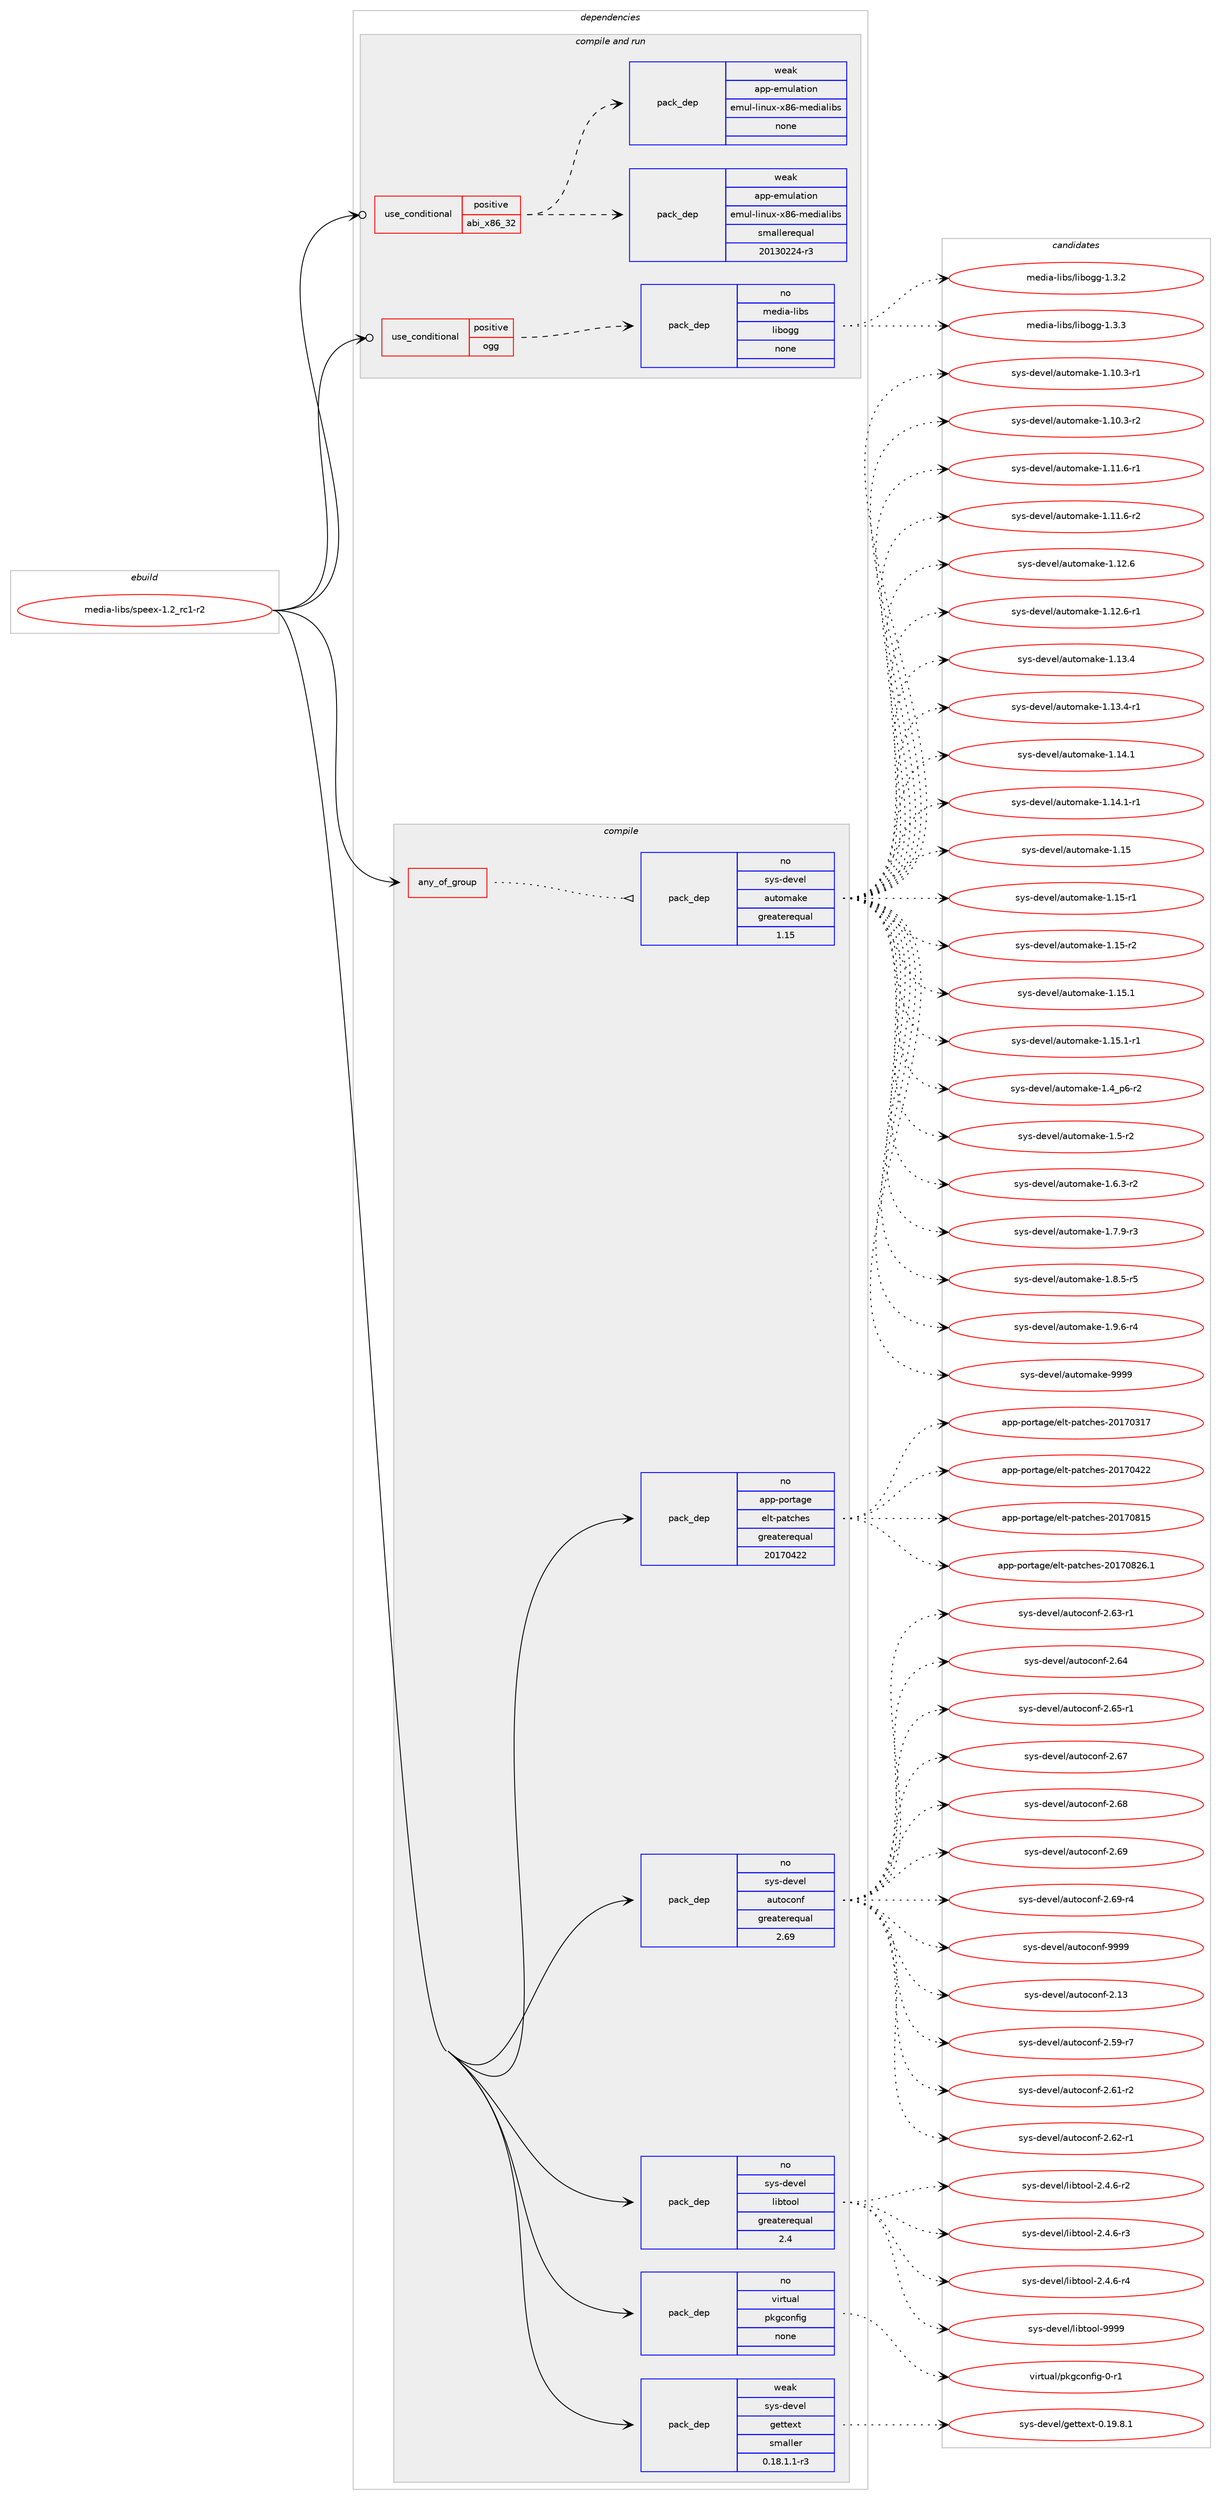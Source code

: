 digraph prolog {

# *************
# Graph options
# *************

newrank=true;
concentrate=true;
compound=true;
graph [rankdir=LR,fontname=Helvetica,fontsize=10,ranksep=1.5];#, ranksep=2.5, nodesep=0.2];
edge  [arrowhead=vee];
node  [fontname=Helvetica,fontsize=10];

# **********
# The ebuild
# **********

subgraph cluster_leftcol {
color=gray;
rank=same;
label=<<i>ebuild</i>>;
id [label="media-libs/speex-1.2_rc1-r2", color=red, width=4, href="../media-libs/speex-1.2_rc1-r2.svg"];
}

# ****************
# The dependencies
# ****************

subgraph cluster_midcol {
color=gray;
label=<<i>dependencies</i>>;
subgraph cluster_compile {
fillcolor="#eeeeee";
style=filled;
label=<<i>compile</i>>;
subgraph any5770 {
dependency370608 [label=<<TABLE BORDER="0" CELLBORDER="1" CELLSPACING="0" CELLPADDING="4"><TR><TD CELLPADDING="10">any_of_group</TD></TR></TABLE>>, shape=none, color=red];subgraph pack273138 {
dependency370609 [label=<<TABLE BORDER="0" CELLBORDER="1" CELLSPACING="0" CELLPADDING="4" WIDTH="220"><TR><TD ROWSPAN="6" CELLPADDING="30">pack_dep</TD></TR><TR><TD WIDTH="110">no</TD></TR><TR><TD>sys-devel</TD></TR><TR><TD>automake</TD></TR><TR><TD>greaterequal</TD></TR><TR><TD>1.15</TD></TR></TABLE>>, shape=none, color=blue];
}
dependency370608:e -> dependency370609:w [weight=20,style="dotted",arrowhead="oinv"];
}
id:e -> dependency370608:w [weight=20,style="solid",arrowhead="vee"];
subgraph pack273139 {
dependency370610 [label=<<TABLE BORDER="0" CELLBORDER="1" CELLSPACING="0" CELLPADDING="4" WIDTH="220"><TR><TD ROWSPAN="6" CELLPADDING="30">pack_dep</TD></TR><TR><TD WIDTH="110">no</TD></TR><TR><TD>app-portage</TD></TR><TR><TD>elt-patches</TD></TR><TR><TD>greaterequal</TD></TR><TR><TD>20170422</TD></TR></TABLE>>, shape=none, color=blue];
}
id:e -> dependency370610:w [weight=20,style="solid",arrowhead="vee"];
subgraph pack273140 {
dependency370611 [label=<<TABLE BORDER="0" CELLBORDER="1" CELLSPACING="0" CELLPADDING="4" WIDTH="220"><TR><TD ROWSPAN="6" CELLPADDING="30">pack_dep</TD></TR><TR><TD WIDTH="110">no</TD></TR><TR><TD>sys-devel</TD></TR><TR><TD>autoconf</TD></TR><TR><TD>greaterequal</TD></TR><TR><TD>2.69</TD></TR></TABLE>>, shape=none, color=blue];
}
id:e -> dependency370611:w [weight=20,style="solid",arrowhead="vee"];
subgraph pack273141 {
dependency370612 [label=<<TABLE BORDER="0" CELLBORDER="1" CELLSPACING="0" CELLPADDING="4" WIDTH="220"><TR><TD ROWSPAN="6" CELLPADDING="30">pack_dep</TD></TR><TR><TD WIDTH="110">no</TD></TR><TR><TD>sys-devel</TD></TR><TR><TD>libtool</TD></TR><TR><TD>greaterequal</TD></TR><TR><TD>2.4</TD></TR></TABLE>>, shape=none, color=blue];
}
id:e -> dependency370612:w [weight=20,style="solid",arrowhead="vee"];
subgraph pack273142 {
dependency370613 [label=<<TABLE BORDER="0" CELLBORDER="1" CELLSPACING="0" CELLPADDING="4" WIDTH="220"><TR><TD ROWSPAN="6" CELLPADDING="30">pack_dep</TD></TR><TR><TD WIDTH="110">no</TD></TR><TR><TD>virtual</TD></TR><TR><TD>pkgconfig</TD></TR><TR><TD>none</TD></TR><TR><TD></TD></TR></TABLE>>, shape=none, color=blue];
}
id:e -> dependency370613:w [weight=20,style="solid",arrowhead="vee"];
subgraph pack273143 {
dependency370614 [label=<<TABLE BORDER="0" CELLBORDER="1" CELLSPACING="0" CELLPADDING="4" WIDTH="220"><TR><TD ROWSPAN="6" CELLPADDING="30">pack_dep</TD></TR><TR><TD WIDTH="110">weak</TD></TR><TR><TD>sys-devel</TD></TR><TR><TD>gettext</TD></TR><TR><TD>smaller</TD></TR><TR><TD>0.18.1.1-r3</TD></TR></TABLE>>, shape=none, color=blue];
}
id:e -> dependency370614:w [weight=20,style="solid",arrowhead="vee"];
}
subgraph cluster_compileandrun {
fillcolor="#eeeeee";
style=filled;
label=<<i>compile and run</i>>;
subgraph cond91554 {
dependency370615 [label=<<TABLE BORDER="0" CELLBORDER="1" CELLSPACING="0" CELLPADDING="4"><TR><TD ROWSPAN="3" CELLPADDING="10">use_conditional</TD></TR><TR><TD>positive</TD></TR><TR><TD>abi_x86_32</TD></TR></TABLE>>, shape=none, color=red];
subgraph pack273144 {
dependency370616 [label=<<TABLE BORDER="0" CELLBORDER="1" CELLSPACING="0" CELLPADDING="4" WIDTH="220"><TR><TD ROWSPAN="6" CELLPADDING="30">pack_dep</TD></TR><TR><TD WIDTH="110">weak</TD></TR><TR><TD>app-emulation</TD></TR><TR><TD>emul-linux-x86-medialibs</TD></TR><TR><TD>smallerequal</TD></TR><TR><TD>20130224-r3</TD></TR></TABLE>>, shape=none, color=blue];
}
dependency370615:e -> dependency370616:w [weight=20,style="dashed",arrowhead="vee"];
subgraph pack273145 {
dependency370617 [label=<<TABLE BORDER="0" CELLBORDER="1" CELLSPACING="0" CELLPADDING="4" WIDTH="220"><TR><TD ROWSPAN="6" CELLPADDING="30">pack_dep</TD></TR><TR><TD WIDTH="110">weak</TD></TR><TR><TD>app-emulation</TD></TR><TR><TD>emul-linux-x86-medialibs</TD></TR><TR><TD>none</TD></TR><TR><TD></TD></TR></TABLE>>, shape=none, color=blue];
}
dependency370615:e -> dependency370617:w [weight=20,style="dashed",arrowhead="vee"];
}
id:e -> dependency370615:w [weight=20,style="solid",arrowhead="odotvee"];
subgraph cond91555 {
dependency370618 [label=<<TABLE BORDER="0" CELLBORDER="1" CELLSPACING="0" CELLPADDING="4"><TR><TD ROWSPAN="3" CELLPADDING="10">use_conditional</TD></TR><TR><TD>positive</TD></TR><TR><TD>ogg</TD></TR></TABLE>>, shape=none, color=red];
subgraph pack273146 {
dependency370619 [label=<<TABLE BORDER="0" CELLBORDER="1" CELLSPACING="0" CELLPADDING="4" WIDTH="220"><TR><TD ROWSPAN="6" CELLPADDING="30">pack_dep</TD></TR><TR><TD WIDTH="110">no</TD></TR><TR><TD>media-libs</TD></TR><TR><TD>libogg</TD></TR><TR><TD>none</TD></TR><TR><TD></TD></TR></TABLE>>, shape=none, color=blue];
}
dependency370618:e -> dependency370619:w [weight=20,style="dashed",arrowhead="vee"];
}
id:e -> dependency370618:w [weight=20,style="solid",arrowhead="odotvee"];
}
subgraph cluster_run {
fillcolor="#eeeeee";
style=filled;
label=<<i>run</i>>;
}
}

# **************
# The candidates
# **************

subgraph cluster_choices {
rank=same;
color=gray;
label=<<i>candidates</i>>;

subgraph choice273138 {
color=black;
nodesep=1;
choice11512111545100101118101108479711711611110997107101454946494846514511449 [label="sys-devel/automake-1.10.3-r1", color=red, width=4,href="../sys-devel/automake-1.10.3-r1.svg"];
choice11512111545100101118101108479711711611110997107101454946494846514511450 [label="sys-devel/automake-1.10.3-r2", color=red, width=4,href="../sys-devel/automake-1.10.3-r2.svg"];
choice11512111545100101118101108479711711611110997107101454946494946544511449 [label="sys-devel/automake-1.11.6-r1", color=red, width=4,href="../sys-devel/automake-1.11.6-r1.svg"];
choice11512111545100101118101108479711711611110997107101454946494946544511450 [label="sys-devel/automake-1.11.6-r2", color=red, width=4,href="../sys-devel/automake-1.11.6-r2.svg"];
choice1151211154510010111810110847971171161111099710710145494649504654 [label="sys-devel/automake-1.12.6", color=red, width=4,href="../sys-devel/automake-1.12.6.svg"];
choice11512111545100101118101108479711711611110997107101454946495046544511449 [label="sys-devel/automake-1.12.6-r1", color=red, width=4,href="../sys-devel/automake-1.12.6-r1.svg"];
choice1151211154510010111810110847971171161111099710710145494649514652 [label="sys-devel/automake-1.13.4", color=red, width=4,href="../sys-devel/automake-1.13.4.svg"];
choice11512111545100101118101108479711711611110997107101454946495146524511449 [label="sys-devel/automake-1.13.4-r1", color=red, width=4,href="../sys-devel/automake-1.13.4-r1.svg"];
choice1151211154510010111810110847971171161111099710710145494649524649 [label="sys-devel/automake-1.14.1", color=red, width=4,href="../sys-devel/automake-1.14.1.svg"];
choice11512111545100101118101108479711711611110997107101454946495246494511449 [label="sys-devel/automake-1.14.1-r1", color=red, width=4,href="../sys-devel/automake-1.14.1-r1.svg"];
choice115121115451001011181011084797117116111109971071014549464953 [label="sys-devel/automake-1.15", color=red, width=4,href="../sys-devel/automake-1.15.svg"];
choice1151211154510010111810110847971171161111099710710145494649534511449 [label="sys-devel/automake-1.15-r1", color=red, width=4,href="../sys-devel/automake-1.15-r1.svg"];
choice1151211154510010111810110847971171161111099710710145494649534511450 [label="sys-devel/automake-1.15-r2", color=red, width=4,href="../sys-devel/automake-1.15-r2.svg"];
choice1151211154510010111810110847971171161111099710710145494649534649 [label="sys-devel/automake-1.15.1", color=red, width=4,href="../sys-devel/automake-1.15.1.svg"];
choice11512111545100101118101108479711711611110997107101454946495346494511449 [label="sys-devel/automake-1.15.1-r1", color=red, width=4,href="../sys-devel/automake-1.15.1-r1.svg"];
choice115121115451001011181011084797117116111109971071014549465295112544511450 [label="sys-devel/automake-1.4_p6-r2", color=red, width=4,href="../sys-devel/automake-1.4_p6-r2.svg"];
choice11512111545100101118101108479711711611110997107101454946534511450 [label="sys-devel/automake-1.5-r2", color=red, width=4,href="../sys-devel/automake-1.5-r2.svg"];
choice115121115451001011181011084797117116111109971071014549465446514511450 [label="sys-devel/automake-1.6.3-r2", color=red, width=4,href="../sys-devel/automake-1.6.3-r2.svg"];
choice115121115451001011181011084797117116111109971071014549465546574511451 [label="sys-devel/automake-1.7.9-r3", color=red, width=4,href="../sys-devel/automake-1.7.9-r3.svg"];
choice115121115451001011181011084797117116111109971071014549465646534511453 [label="sys-devel/automake-1.8.5-r5", color=red, width=4,href="../sys-devel/automake-1.8.5-r5.svg"];
choice115121115451001011181011084797117116111109971071014549465746544511452 [label="sys-devel/automake-1.9.6-r4", color=red, width=4,href="../sys-devel/automake-1.9.6-r4.svg"];
choice115121115451001011181011084797117116111109971071014557575757 [label="sys-devel/automake-9999", color=red, width=4,href="../sys-devel/automake-9999.svg"];
dependency370609:e -> choice11512111545100101118101108479711711611110997107101454946494846514511449:w [style=dotted,weight="100"];
dependency370609:e -> choice11512111545100101118101108479711711611110997107101454946494846514511450:w [style=dotted,weight="100"];
dependency370609:e -> choice11512111545100101118101108479711711611110997107101454946494946544511449:w [style=dotted,weight="100"];
dependency370609:e -> choice11512111545100101118101108479711711611110997107101454946494946544511450:w [style=dotted,weight="100"];
dependency370609:e -> choice1151211154510010111810110847971171161111099710710145494649504654:w [style=dotted,weight="100"];
dependency370609:e -> choice11512111545100101118101108479711711611110997107101454946495046544511449:w [style=dotted,weight="100"];
dependency370609:e -> choice1151211154510010111810110847971171161111099710710145494649514652:w [style=dotted,weight="100"];
dependency370609:e -> choice11512111545100101118101108479711711611110997107101454946495146524511449:w [style=dotted,weight="100"];
dependency370609:e -> choice1151211154510010111810110847971171161111099710710145494649524649:w [style=dotted,weight="100"];
dependency370609:e -> choice11512111545100101118101108479711711611110997107101454946495246494511449:w [style=dotted,weight="100"];
dependency370609:e -> choice115121115451001011181011084797117116111109971071014549464953:w [style=dotted,weight="100"];
dependency370609:e -> choice1151211154510010111810110847971171161111099710710145494649534511449:w [style=dotted,weight="100"];
dependency370609:e -> choice1151211154510010111810110847971171161111099710710145494649534511450:w [style=dotted,weight="100"];
dependency370609:e -> choice1151211154510010111810110847971171161111099710710145494649534649:w [style=dotted,weight="100"];
dependency370609:e -> choice11512111545100101118101108479711711611110997107101454946495346494511449:w [style=dotted,weight="100"];
dependency370609:e -> choice115121115451001011181011084797117116111109971071014549465295112544511450:w [style=dotted,weight="100"];
dependency370609:e -> choice11512111545100101118101108479711711611110997107101454946534511450:w [style=dotted,weight="100"];
dependency370609:e -> choice115121115451001011181011084797117116111109971071014549465446514511450:w [style=dotted,weight="100"];
dependency370609:e -> choice115121115451001011181011084797117116111109971071014549465546574511451:w [style=dotted,weight="100"];
dependency370609:e -> choice115121115451001011181011084797117116111109971071014549465646534511453:w [style=dotted,weight="100"];
dependency370609:e -> choice115121115451001011181011084797117116111109971071014549465746544511452:w [style=dotted,weight="100"];
dependency370609:e -> choice115121115451001011181011084797117116111109971071014557575757:w [style=dotted,weight="100"];
}
subgraph choice273139 {
color=black;
nodesep=1;
choice97112112451121111141169710310147101108116451129711699104101115455048495548514955 [label="app-portage/elt-patches-20170317", color=red, width=4,href="../app-portage/elt-patches-20170317.svg"];
choice97112112451121111141169710310147101108116451129711699104101115455048495548525050 [label="app-portage/elt-patches-20170422", color=red, width=4,href="../app-portage/elt-patches-20170422.svg"];
choice97112112451121111141169710310147101108116451129711699104101115455048495548564953 [label="app-portage/elt-patches-20170815", color=red, width=4,href="../app-portage/elt-patches-20170815.svg"];
choice971121124511211111411697103101471011081164511297116991041011154550484955485650544649 [label="app-portage/elt-patches-20170826.1", color=red, width=4,href="../app-portage/elt-patches-20170826.1.svg"];
dependency370610:e -> choice97112112451121111141169710310147101108116451129711699104101115455048495548514955:w [style=dotted,weight="100"];
dependency370610:e -> choice97112112451121111141169710310147101108116451129711699104101115455048495548525050:w [style=dotted,weight="100"];
dependency370610:e -> choice97112112451121111141169710310147101108116451129711699104101115455048495548564953:w [style=dotted,weight="100"];
dependency370610:e -> choice971121124511211111411697103101471011081164511297116991041011154550484955485650544649:w [style=dotted,weight="100"];
}
subgraph choice273140 {
color=black;
nodesep=1;
choice115121115451001011181011084797117116111991111101024550464951 [label="sys-devel/autoconf-2.13", color=red, width=4,href="../sys-devel/autoconf-2.13.svg"];
choice1151211154510010111810110847971171161119911111010245504653574511455 [label="sys-devel/autoconf-2.59-r7", color=red, width=4,href="../sys-devel/autoconf-2.59-r7.svg"];
choice1151211154510010111810110847971171161119911111010245504654494511450 [label="sys-devel/autoconf-2.61-r2", color=red, width=4,href="../sys-devel/autoconf-2.61-r2.svg"];
choice1151211154510010111810110847971171161119911111010245504654504511449 [label="sys-devel/autoconf-2.62-r1", color=red, width=4,href="../sys-devel/autoconf-2.62-r1.svg"];
choice1151211154510010111810110847971171161119911111010245504654514511449 [label="sys-devel/autoconf-2.63-r1", color=red, width=4,href="../sys-devel/autoconf-2.63-r1.svg"];
choice115121115451001011181011084797117116111991111101024550465452 [label="sys-devel/autoconf-2.64", color=red, width=4,href="../sys-devel/autoconf-2.64.svg"];
choice1151211154510010111810110847971171161119911111010245504654534511449 [label="sys-devel/autoconf-2.65-r1", color=red, width=4,href="../sys-devel/autoconf-2.65-r1.svg"];
choice115121115451001011181011084797117116111991111101024550465455 [label="sys-devel/autoconf-2.67", color=red, width=4,href="../sys-devel/autoconf-2.67.svg"];
choice115121115451001011181011084797117116111991111101024550465456 [label="sys-devel/autoconf-2.68", color=red, width=4,href="../sys-devel/autoconf-2.68.svg"];
choice115121115451001011181011084797117116111991111101024550465457 [label="sys-devel/autoconf-2.69", color=red, width=4,href="../sys-devel/autoconf-2.69.svg"];
choice1151211154510010111810110847971171161119911111010245504654574511452 [label="sys-devel/autoconf-2.69-r4", color=red, width=4,href="../sys-devel/autoconf-2.69-r4.svg"];
choice115121115451001011181011084797117116111991111101024557575757 [label="sys-devel/autoconf-9999", color=red, width=4,href="../sys-devel/autoconf-9999.svg"];
dependency370611:e -> choice115121115451001011181011084797117116111991111101024550464951:w [style=dotted,weight="100"];
dependency370611:e -> choice1151211154510010111810110847971171161119911111010245504653574511455:w [style=dotted,weight="100"];
dependency370611:e -> choice1151211154510010111810110847971171161119911111010245504654494511450:w [style=dotted,weight="100"];
dependency370611:e -> choice1151211154510010111810110847971171161119911111010245504654504511449:w [style=dotted,weight="100"];
dependency370611:e -> choice1151211154510010111810110847971171161119911111010245504654514511449:w [style=dotted,weight="100"];
dependency370611:e -> choice115121115451001011181011084797117116111991111101024550465452:w [style=dotted,weight="100"];
dependency370611:e -> choice1151211154510010111810110847971171161119911111010245504654534511449:w [style=dotted,weight="100"];
dependency370611:e -> choice115121115451001011181011084797117116111991111101024550465455:w [style=dotted,weight="100"];
dependency370611:e -> choice115121115451001011181011084797117116111991111101024550465456:w [style=dotted,weight="100"];
dependency370611:e -> choice115121115451001011181011084797117116111991111101024550465457:w [style=dotted,weight="100"];
dependency370611:e -> choice1151211154510010111810110847971171161119911111010245504654574511452:w [style=dotted,weight="100"];
dependency370611:e -> choice115121115451001011181011084797117116111991111101024557575757:w [style=dotted,weight="100"];
}
subgraph choice273141 {
color=black;
nodesep=1;
choice1151211154510010111810110847108105981161111111084550465246544511450 [label="sys-devel/libtool-2.4.6-r2", color=red, width=4,href="../sys-devel/libtool-2.4.6-r2.svg"];
choice1151211154510010111810110847108105981161111111084550465246544511451 [label="sys-devel/libtool-2.4.6-r3", color=red, width=4,href="../sys-devel/libtool-2.4.6-r3.svg"];
choice1151211154510010111810110847108105981161111111084550465246544511452 [label="sys-devel/libtool-2.4.6-r4", color=red, width=4,href="../sys-devel/libtool-2.4.6-r4.svg"];
choice1151211154510010111810110847108105981161111111084557575757 [label="sys-devel/libtool-9999", color=red, width=4,href="../sys-devel/libtool-9999.svg"];
dependency370612:e -> choice1151211154510010111810110847108105981161111111084550465246544511450:w [style=dotted,weight="100"];
dependency370612:e -> choice1151211154510010111810110847108105981161111111084550465246544511451:w [style=dotted,weight="100"];
dependency370612:e -> choice1151211154510010111810110847108105981161111111084550465246544511452:w [style=dotted,weight="100"];
dependency370612:e -> choice1151211154510010111810110847108105981161111111084557575757:w [style=dotted,weight="100"];
}
subgraph choice273142 {
color=black;
nodesep=1;
choice11810511411611797108471121071039911111010210510345484511449 [label="virtual/pkgconfig-0-r1", color=red, width=4,href="../virtual/pkgconfig-0-r1.svg"];
dependency370613:e -> choice11810511411611797108471121071039911111010210510345484511449:w [style=dotted,weight="100"];
}
subgraph choice273143 {
color=black;
nodesep=1;
choice1151211154510010111810110847103101116116101120116454846495746564649 [label="sys-devel/gettext-0.19.8.1", color=red, width=4,href="../sys-devel/gettext-0.19.8.1.svg"];
dependency370614:e -> choice1151211154510010111810110847103101116116101120116454846495746564649:w [style=dotted,weight="100"];
}
subgraph choice273144 {
color=black;
nodesep=1;
}
subgraph choice273145 {
color=black;
nodesep=1;
}
subgraph choice273146 {
color=black;
nodesep=1;
choice1091011001059745108105981154710810598111103103454946514650 [label="media-libs/libogg-1.3.2", color=red, width=4,href="../media-libs/libogg-1.3.2.svg"];
choice1091011001059745108105981154710810598111103103454946514651 [label="media-libs/libogg-1.3.3", color=red, width=4,href="../media-libs/libogg-1.3.3.svg"];
dependency370619:e -> choice1091011001059745108105981154710810598111103103454946514650:w [style=dotted,weight="100"];
dependency370619:e -> choice1091011001059745108105981154710810598111103103454946514651:w [style=dotted,weight="100"];
}
}

}
